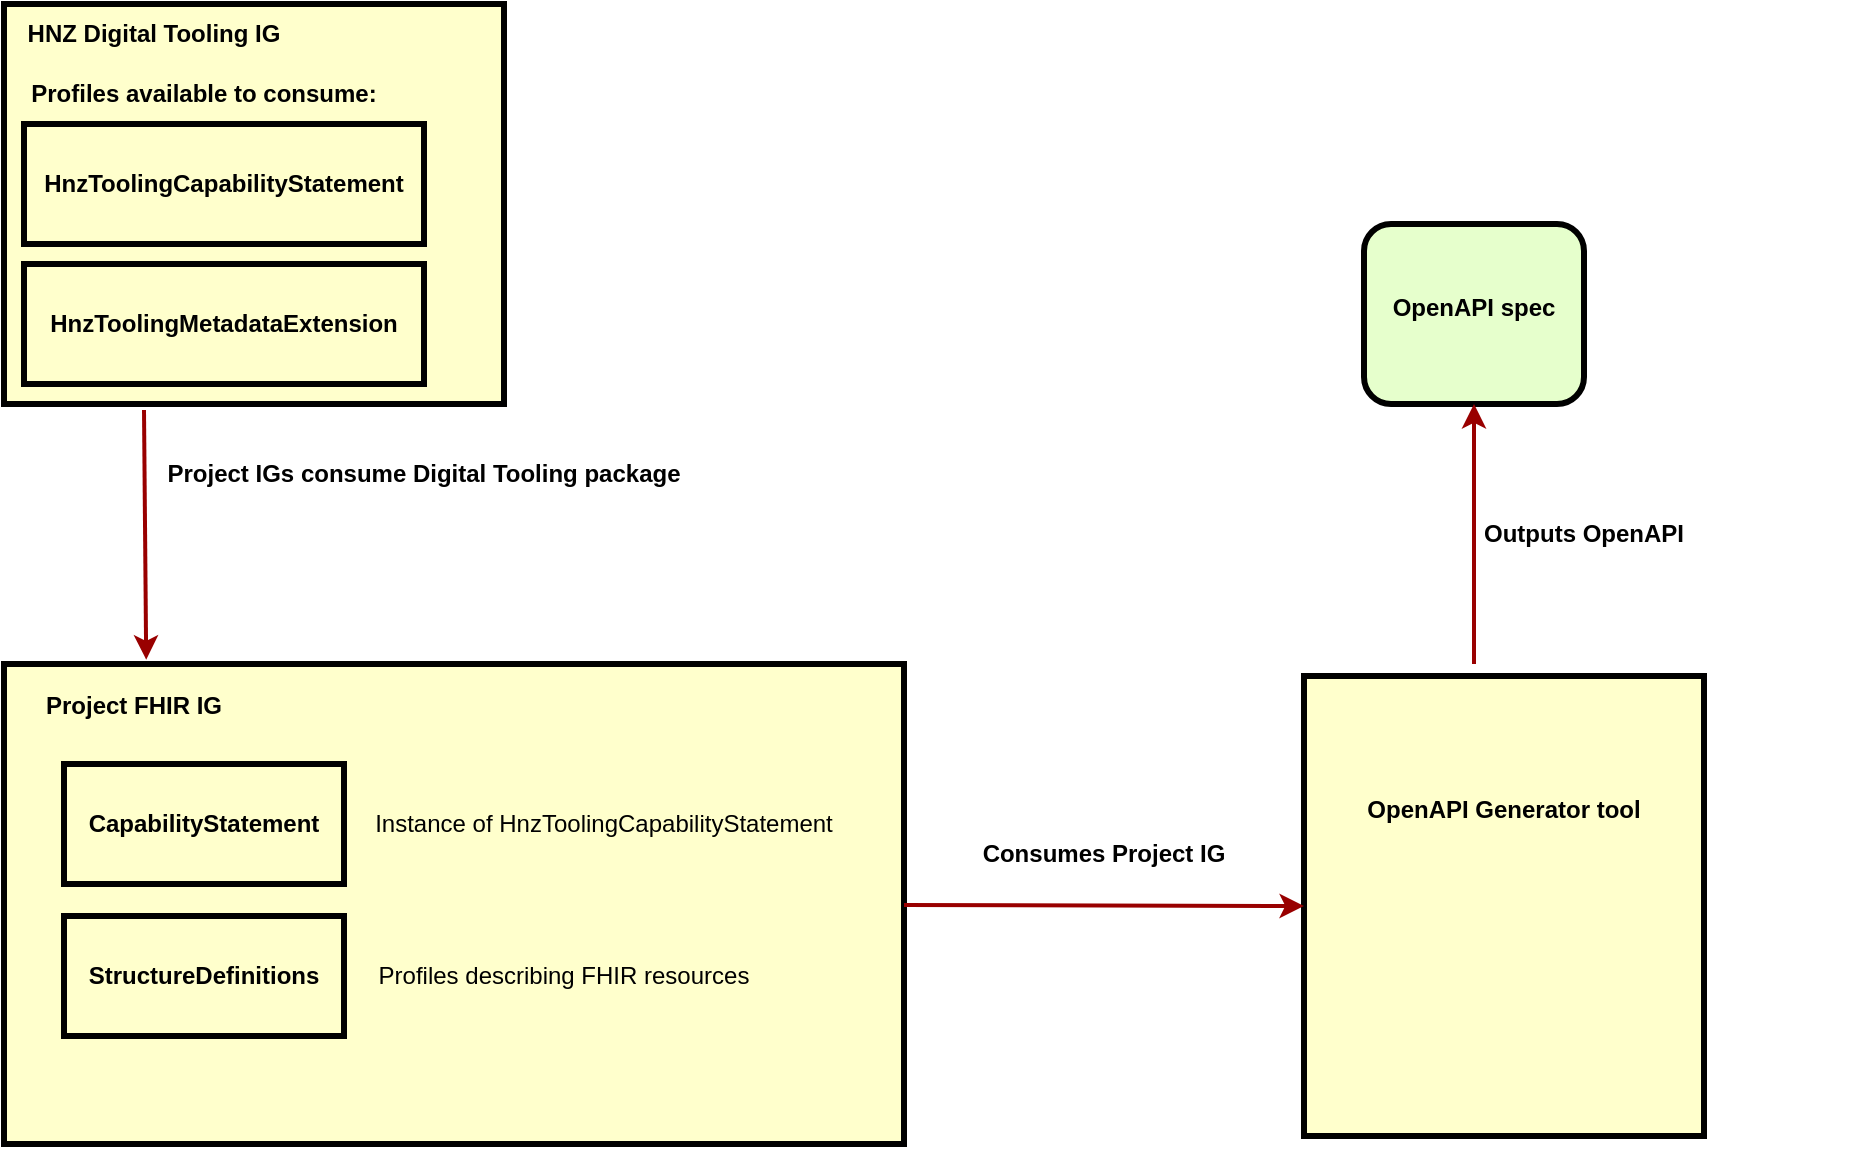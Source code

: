 <mxfile version="24.5.5" type="device">
  <diagram name="Page-1" id="c7558073-3199-34d8-9f00-42111426c3f3">
    <mxGraphModel dx="1569" dy="955" grid="1" gridSize="10" guides="1" tooltips="1" connect="1" arrows="1" fold="1" page="1" pageScale="1" pageWidth="826" pageHeight="1169" background="none" math="0" shadow="0">
      <root>
        <mxCell id="0" />
        <mxCell id="1" parent="0" />
        <mxCell id="2" value="&lt;p style=&quot;margin: 0px; margin-top: 4px; text-align: center; text-decoration: underline;&quot;&gt;&lt;br&gt;&lt;/p&gt;" style="verticalAlign=middle;align=center;overflow=fill;fontSize=12;fontFamily=Helvetica;html=1;rounded=1;fontStyle=1;strokeWidth=3;fillColor=#E6FFCC" parent="1" vertex="1">
          <mxGeometry x="720" y="180" width="110" height="90" as="geometry" />
        </mxCell>
        <mxCell id="3" value="" style="whiteSpace=wrap;align=center;verticalAlign=middle;fontStyle=1;strokeWidth=3;fillColor=#FFFFCC" parent="1" vertex="1">
          <mxGeometry x="40" y="400" width="450" height="240" as="geometry" />
        </mxCell>
        <mxCell id="4" value="" style="whiteSpace=wrap;align=center;verticalAlign=middle;fontStyle=1;strokeWidth=3;fillColor=#FFFFCC" parent="1" vertex="1">
          <mxGeometry x="690" y="406" width="200" height="230" as="geometry" />
        </mxCell>
        <mxCell id="36" value="" style="edgeStyle=none;noEdgeStyle=1;strokeColor=#990000;strokeWidth=2;entryX=0;entryY=0.5;entryDx=0;entryDy=0;" parent="1" source="3" target="4" edge="1">
          <mxGeometry width="100" height="100" relative="1" as="geometry">
            <mxPoint x="20" y="250" as="sourcePoint" />
            <mxPoint x="120" y="150" as="targetPoint" />
          </mxGeometry>
        </mxCell>
        <mxCell id="6QE7fg_1hsD1uOm2dsT_-96" value="CapabilityStatement" style="whiteSpace=wrap;align=center;verticalAlign=middle;fontStyle=1;strokeWidth=3;fillColor=#FFFFCC" vertex="1" parent="1">
          <mxGeometry x="70" y="450" width="140" height="60" as="geometry" />
        </mxCell>
        <mxCell id="6QE7fg_1hsD1uOm2dsT_-97" value="&lt;b&gt;Project FHIR IG&lt;/b&gt;" style="text;html=1;align=center;verticalAlign=middle;whiteSpace=wrap;rounded=0;" vertex="1" parent="1">
          <mxGeometry x="40" y="406" width="130" height="30" as="geometry" />
        </mxCell>
        <mxCell id="6QE7fg_1hsD1uOm2dsT_-98" value="StructureDefinitions" style="whiteSpace=wrap;align=center;verticalAlign=middle;fontStyle=1;strokeWidth=3;fillColor=#FFFFCC" vertex="1" parent="1">
          <mxGeometry x="70" y="526" width="140" height="60" as="geometry" />
        </mxCell>
        <mxCell id="6QE7fg_1hsD1uOm2dsT_-99" value="" style="whiteSpace=wrap;align=center;verticalAlign=middle;fontStyle=1;strokeWidth=3;fillColor=#FFFFCC" vertex="1" parent="1">
          <mxGeometry x="40" y="70" width="250" height="200" as="geometry" />
        </mxCell>
        <mxCell id="6QE7fg_1hsD1uOm2dsT_-100" value="&lt;b&gt;HNZ Digital Tooling IG&lt;/b&gt;" style="text;html=1;align=center;verticalAlign=middle;whiteSpace=wrap;rounded=0;" vertex="1" parent="1">
          <mxGeometry x="50" y="70" width="130" height="30" as="geometry" />
        </mxCell>
        <mxCell id="6QE7fg_1hsD1uOm2dsT_-101" value="HnzToolingCapabilityStatement" style="whiteSpace=wrap;align=center;verticalAlign=middle;fontStyle=1;strokeWidth=3;fillColor=#FFFFCC" vertex="1" parent="1">
          <mxGeometry x="50" y="130" width="200" height="60" as="geometry" />
        </mxCell>
        <mxCell id="6QE7fg_1hsD1uOm2dsT_-102" value="&lt;b&gt;Profiles available to consume:&lt;/b&gt;" style="text;html=1;align=center;verticalAlign=middle;whiteSpace=wrap;rounded=0;" vertex="1" parent="1">
          <mxGeometry x="50" y="100" width="180" height="30" as="geometry" />
        </mxCell>
        <mxCell id="6QE7fg_1hsD1uOm2dsT_-103" value="HnzToolingMetadataExtension" style="whiteSpace=wrap;align=center;verticalAlign=middle;fontStyle=1;strokeWidth=3;fillColor=#FFFFCC" vertex="1" parent="1">
          <mxGeometry x="50" y="200" width="200" height="60" as="geometry" />
        </mxCell>
        <mxCell id="6QE7fg_1hsD1uOm2dsT_-109" value="" style="edgeStyle=none;noEdgeStyle=1;strokeColor=#990000;strokeWidth=2;entryX=0.158;entryY=-0.009;entryDx=0;entryDy=0;entryPerimeter=0;" edge="1" parent="1" target="3">
          <mxGeometry width="100" height="100" relative="1" as="geometry">
            <mxPoint x="110" y="273" as="sourcePoint" />
            <mxPoint x="150" y="390" as="targetPoint" />
          </mxGeometry>
        </mxCell>
        <mxCell id="6QE7fg_1hsD1uOm2dsT_-110" value="&lt;b&gt;Project IGs consume Digital Tooling package&lt;/b&gt;" style="text;html=1;align=center;verticalAlign=middle;whiteSpace=wrap;rounded=0;" vertex="1" parent="1">
          <mxGeometry x="110" y="290" width="280" height="30" as="geometry" />
        </mxCell>
        <mxCell id="6QE7fg_1hsD1uOm2dsT_-111" value="Instance of&amp;nbsp;HnzToolingCapabilityStatement" style="text;html=1;align=center;verticalAlign=middle;whiteSpace=wrap;rounded=0;" vertex="1" parent="1">
          <mxGeometry x="190" y="465" width="300" height="30" as="geometry" />
        </mxCell>
        <mxCell id="6QE7fg_1hsD1uOm2dsT_-112" value="Profiles describing FHIR resources" style="text;html=1;align=center;verticalAlign=middle;whiteSpace=wrap;rounded=0;" vertex="1" parent="1">
          <mxGeometry x="210" y="541" width="220" height="30" as="geometry" />
        </mxCell>
        <mxCell id="6QE7fg_1hsD1uOm2dsT_-113" value="&lt;br class=&quot;Apple-interchange-newline&quot;&gt;&lt;span style=&quot;font-weight: 700; text-wrap: nowrap;&quot;&gt;OpenAPI Generator tool&lt;/span&gt;" style="text;html=1;align=center;verticalAlign=middle;whiteSpace=wrap;rounded=0;" vertex="1" parent="1">
          <mxGeometry x="760" y="450" width="60" height="30" as="geometry" />
        </mxCell>
        <mxCell id="6QE7fg_1hsD1uOm2dsT_-115" value="&lt;b&gt;Consumes Project IG&lt;/b&gt;" style="text;html=1;align=center;verticalAlign=middle;whiteSpace=wrap;rounded=0;" vertex="1" parent="1">
          <mxGeometry x="450" y="480" width="280" height="30" as="geometry" />
        </mxCell>
        <mxCell id="6QE7fg_1hsD1uOm2dsT_-116" value="&lt;b&gt;Outputs OpenAPI&lt;/b&gt;" style="text;html=1;align=center;verticalAlign=middle;whiteSpace=wrap;rounded=0;" vertex="1" parent="1">
          <mxGeometry x="690" y="320" width="280" height="30" as="geometry" />
        </mxCell>
        <mxCell id="6QE7fg_1hsD1uOm2dsT_-117" value="&lt;br class=&quot;Apple-interchange-newline&quot;&gt;&lt;span style=&quot;font-weight: 700; text-wrap: nowrap;&quot;&gt;OpenAPI spec&lt;/span&gt;" style="text;html=1;align=center;verticalAlign=middle;whiteSpace=wrap;rounded=0;" vertex="1" parent="1">
          <mxGeometry x="745" y="199" width="60" height="30" as="geometry" />
        </mxCell>
        <mxCell id="6QE7fg_1hsD1uOm2dsT_-118" value="" style="edgeStyle=none;noEdgeStyle=1;strokeColor=#990000;strokeWidth=2;entryX=0.5;entryY=1;entryDx=0;entryDy=0;" edge="1" parent="1" target="2">
          <mxGeometry width="100" height="100" relative="1" as="geometry">
            <mxPoint x="775" y="400" as="sourcePoint" />
            <mxPoint x="710" y="711" as="targetPoint" />
          </mxGeometry>
        </mxCell>
      </root>
    </mxGraphModel>
  </diagram>
</mxfile>
